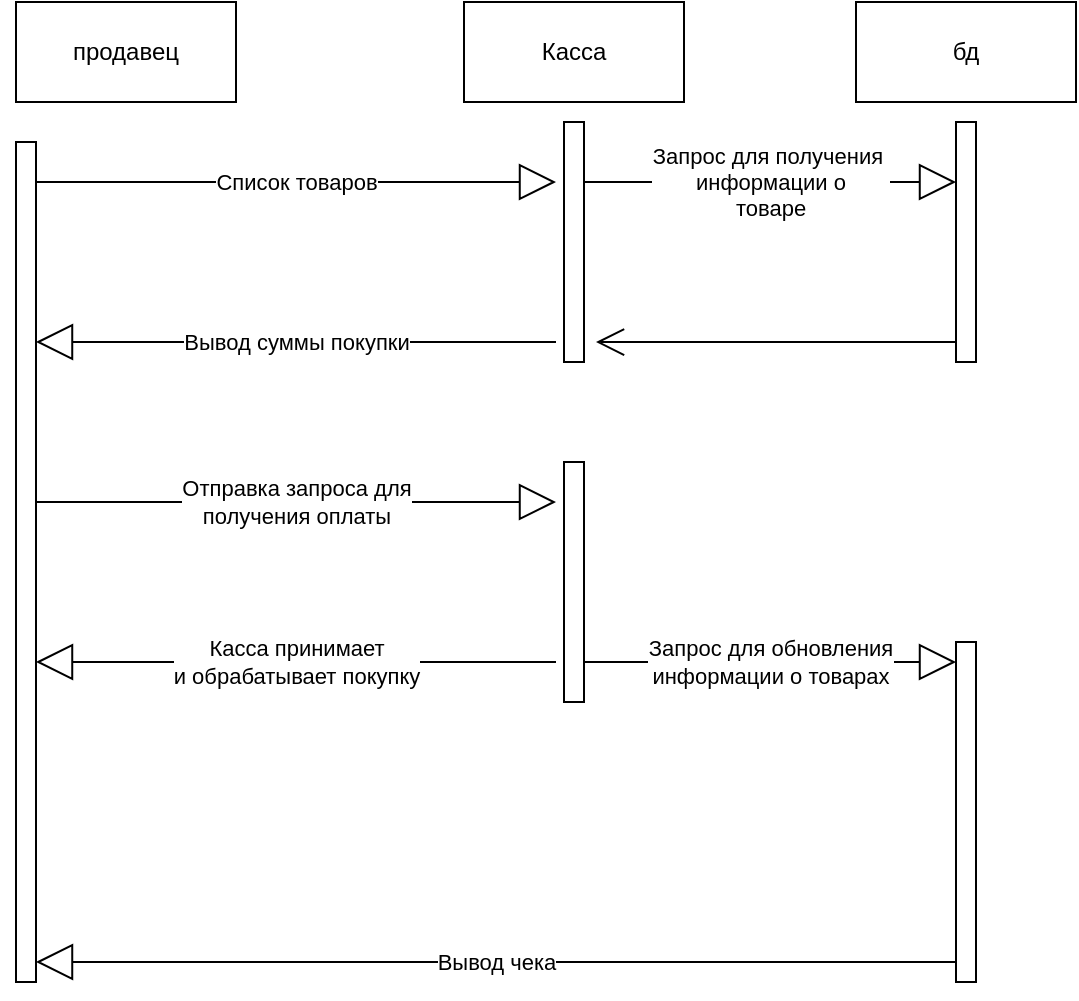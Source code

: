 <mxfile version="24.4.4" type="device">
  <diagram name="Page-1" id="Sj2x6cW2y5JQ7Eo2TBlC">
    <mxGraphModel dx="886" dy="898" grid="1" gridSize="10" guides="1" tooltips="1" connect="1" arrows="1" fold="1" page="1" pageScale="1" pageWidth="827" pageHeight="1169" math="0" shadow="0">
      <root>
        <mxCell id="0" />
        <mxCell id="1" parent="0" />
        <mxCell id="gwOjxGkQuXVdQYi5bwYu-195" value="продавец" style="html=1;whiteSpace=wrap;" vertex="1" parent="1">
          <mxGeometry x="80" y="70" width="110" height="50" as="geometry" />
        </mxCell>
        <mxCell id="gwOjxGkQuXVdQYi5bwYu-196" value="" style="html=1;points=[[0,0,0,0,5],[0,1,0,0,-5],[1,0,0,0,5],[1,1,0,0,-5]];perimeter=orthogonalPerimeter;outlineConnect=0;targetShapes=umlLifeline;portConstraint=eastwest;newEdgeStyle={&quot;curved&quot;:0,&quot;rounded&quot;:0};" vertex="1" parent="1">
          <mxGeometry x="80" y="140" width="10" height="420" as="geometry" />
        </mxCell>
        <mxCell id="gwOjxGkQuXVdQYi5bwYu-197" value="Касса" style="html=1;whiteSpace=wrap;" vertex="1" parent="1">
          <mxGeometry x="304" y="70" width="110" height="50" as="geometry" />
        </mxCell>
        <mxCell id="gwOjxGkQuXVdQYi5bwYu-198" value="бд" style="html=1;whiteSpace=wrap;" vertex="1" parent="1">
          <mxGeometry x="500" y="70" width="110" height="50" as="geometry" />
        </mxCell>
        <mxCell id="gwOjxGkQuXVdQYi5bwYu-199" value="Список товаров" style="endArrow=block;endSize=16;endFill=0;html=1;rounded=0;" edge="1" parent="1">
          <mxGeometry width="160" relative="1" as="geometry">
            <mxPoint x="90" y="160" as="sourcePoint" />
            <mxPoint x="350" y="160" as="targetPoint" />
          </mxGeometry>
        </mxCell>
        <mxCell id="gwOjxGkQuXVdQYi5bwYu-200" value="" style="html=1;points=[[0,0,0,0,5],[0,1,0,0,-5],[1,0,0,0,5],[1,1,0,0,-5]];perimeter=orthogonalPerimeter;outlineConnect=0;targetShapes=umlLifeline;portConstraint=eastwest;newEdgeStyle={&quot;curved&quot;:0,&quot;rounded&quot;:0};" vertex="1" parent="1">
          <mxGeometry x="354" y="130" width="10" height="120" as="geometry" />
        </mxCell>
        <mxCell id="gwOjxGkQuXVdQYi5bwYu-201" value="" style="html=1;points=[[0,0,0,0,5],[0,1,0,0,-5],[1,0,0,0,5],[1,1,0,0,-5]];perimeter=orthogonalPerimeter;outlineConnect=0;targetShapes=umlLifeline;portConstraint=eastwest;newEdgeStyle={&quot;curved&quot;:0,&quot;rounded&quot;:0};" vertex="1" parent="1">
          <mxGeometry x="550" y="130" width="10" height="120" as="geometry" />
        </mxCell>
        <mxCell id="gwOjxGkQuXVdQYi5bwYu-202" value="Запрос для получения&amp;nbsp;&lt;br&gt;информации о&lt;br&gt;товаре" style="endArrow=block;endSize=16;endFill=0;html=1;rounded=0;" edge="1" parent="1">
          <mxGeometry width="160" relative="1" as="geometry">
            <mxPoint x="364" y="160" as="sourcePoint" />
            <mxPoint x="550" y="160" as="targetPoint" />
          </mxGeometry>
        </mxCell>
        <mxCell id="gwOjxGkQuXVdQYi5bwYu-203" value="" style="endArrow=open;endFill=1;endSize=12;html=1;rounded=0;entryX=1.6;entryY=0.917;entryDx=0;entryDy=0;entryPerimeter=0;" edge="1" parent="1" source="gwOjxGkQuXVdQYi5bwYu-201" target="gwOjxGkQuXVdQYi5bwYu-200">
          <mxGeometry width="160" relative="1" as="geometry">
            <mxPoint x="270" y="300" as="sourcePoint" />
            <mxPoint x="430" y="300" as="targetPoint" />
          </mxGeometry>
        </mxCell>
        <mxCell id="gwOjxGkQuXVdQYi5bwYu-204" value="Вывод суммы покупки" style="endArrow=block;endSize=16;endFill=0;html=1;rounded=0;" edge="1" parent="1">
          <mxGeometry width="160" relative="1" as="geometry">
            <mxPoint x="350" y="240" as="sourcePoint" />
            <mxPoint x="90" y="240.0" as="targetPoint" />
          </mxGeometry>
        </mxCell>
        <mxCell id="gwOjxGkQuXVdQYi5bwYu-205" value="Отправка запроса для&lt;br&gt;получения оплаты" style="endArrow=block;endSize=16;endFill=0;html=1;rounded=0;" edge="1" parent="1">
          <mxGeometry width="160" relative="1" as="geometry">
            <mxPoint x="90" y="320" as="sourcePoint" />
            <mxPoint x="350" y="320" as="targetPoint" />
          </mxGeometry>
        </mxCell>
        <mxCell id="gwOjxGkQuXVdQYi5bwYu-208" value="Касса принимает&lt;br&gt;и обрабатывает покупку" style="endArrow=block;endSize=16;endFill=0;html=1;rounded=0;" edge="1" parent="1">
          <mxGeometry width="160" relative="1" as="geometry">
            <mxPoint x="350" y="400" as="sourcePoint" />
            <mxPoint x="90" y="400.0" as="targetPoint" />
          </mxGeometry>
        </mxCell>
        <mxCell id="gwOjxGkQuXVdQYi5bwYu-209" value="" style="html=1;points=[[0,0,0,0,5],[0,1,0,0,-5],[1,0,0,0,5],[1,1,0,0,-5]];perimeter=orthogonalPerimeter;outlineConnect=0;targetShapes=umlLifeline;portConstraint=eastwest;newEdgeStyle={&quot;curved&quot;:0,&quot;rounded&quot;:0};" vertex="1" parent="1">
          <mxGeometry x="354" y="300" width="10" height="120" as="geometry" />
        </mxCell>
        <mxCell id="gwOjxGkQuXVdQYi5bwYu-214" value="" style="html=1;points=[[0,0,0,0,5],[0,1,0,0,-5],[1,0,0,0,5],[1,1,0,0,-5]];perimeter=orthogonalPerimeter;outlineConnect=0;targetShapes=umlLifeline;portConstraint=eastwest;newEdgeStyle={&quot;curved&quot;:0,&quot;rounded&quot;:0};" vertex="1" parent="1">
          <mxGeometry x="550" y="390" width="10" height="170" as="geometry" />
        </mxCell>
        <mxCell id="gwOjxGkQuXVdQYi5bwYu-215" value="Запрос для обновления&lt;br&gt;информации о товарах" style="endArrow=block;endSize=16;endFill=0;html=1;rounded=0;" edge="1" parent="1">
          <mxGeometry width="160" relative="1" as="geometry">
            <mxPoint x="364" y="400" as="sourcePoint" />
            <mxPoint x="550" y="400" as="targetPoint" />
          </mxGeometry>
        </mxCell>
        <mxCell id="gwOjxGkQuXVdQYi5bwYu-217" value="Вывод чека" style="endArrow=block;endSize=16;endFill=0;html=1;rounded=0;" edge="1" parent="1" source="gwOjxGkQuXVdQYi5bwYu-214">
          <mxGeometry width="160" relative="1" as="geometry">
            <mxPoint x="350" y="550" as="sourcePoint" />
            <mxPoint x="90" y="550.0" as="targetPoint" />
          </mxGeometry>
        </mxCell>
      </root>
    </mxGraphModel>
  </diagram>
</mxfile>
